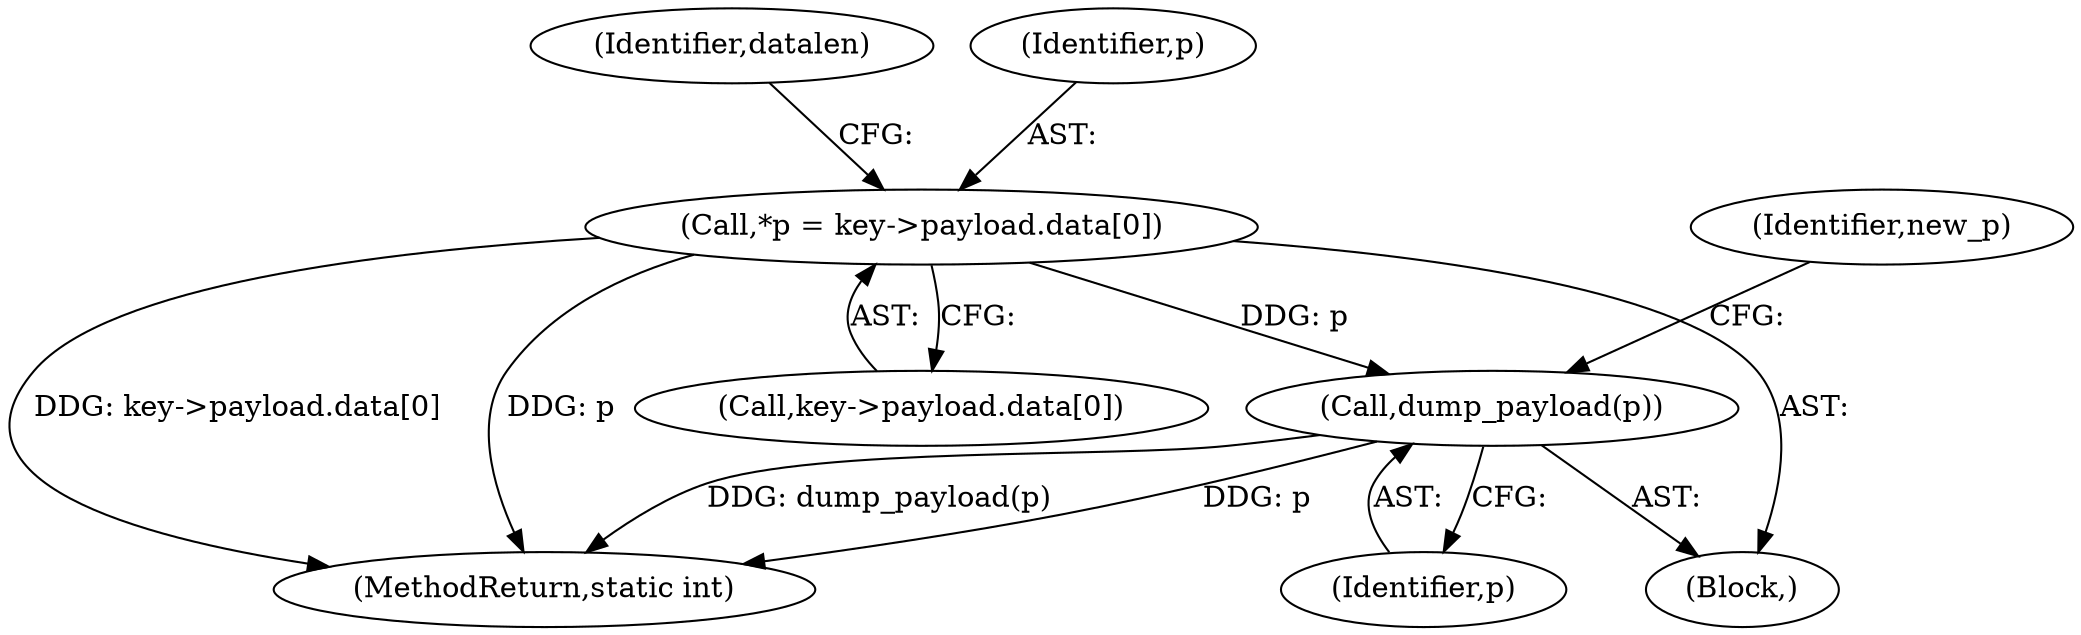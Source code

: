 digraph "0_linux_096fe9eaea40a17e125569f9e657e34cdb6d73bd_0@pointer" {
"1000106" [label="(Call,*p = key->payload.data[0])"];
"1000256" [label="(Call,dump_payload(p))"];
"1000104" [label="(Block,)"];
"1000259" [label="(Identifier,new_p)"];
"1000106" [label="(Call,*p = key->payload.data[0])"];
"1000314" [label="(MethodReturn,static int)"];
"1000257" [label="(Identifier,p)"];
"1000119" [label="(Identifier,datalen)"];
"1000108" [label="(Call,key->payload.data[0])"];
"1000256" [label="(Call,dump_payload(p))"];
"1000107" [label="(Identifier,p)"];
"1000106" -> "1000104"  [label="AST: "];
"1000106" -> "1000108"  [label="CFG: "];
"1000107" -> "1000106"  [label="AST: "];
"1000108" -> "1000106"  [label="AST: "];
"1000119" -> "1000106"  [label="CFG: "];
"1000106" -> "1000314"  [label="DDG: key->payload.data[0]"];
"1000106" -> "1000314"  [label="DDG: p"];
"1000106" -> "1000256"  [label="DDG: p"];
"1000256" -> "1000104"  [label="AST: "];
"1000256" -> "1000257"  [label="CFG: "];
"1000257" -> "1000256"  [label="AST: "];
"1000259" -> "1000256"  [label="CFG: "];
"1000256" -> "1000314"  [label="DDG: p"];
"1000256" -> "1000314"  [label="DDG: dump_payload(p)"];
}
